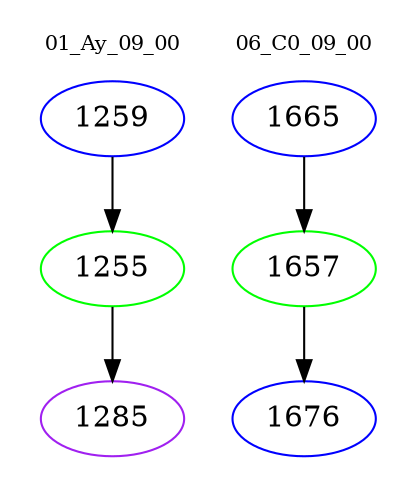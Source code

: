 digraph{
subgraph cluster_0 {
color = white
label = "01_Ay_09_00";
fontsize=10;
T0_1259 [label="1259", color="blue"]
T0_1259 -> T0_1255 [color="black"]
T0_1255 [label="1255", color="green"]
T0_1255 -> T0_1285 [color="black"]
T0_1285 [label="1285", color="purple"]
}
subgraph cluster_1 {
color = white
label = "06_C0_09_00";
fontsize=10;
T1_1665 [label="1665", color="blue"]
T1_1665 -> T1_1657 [color="black"]
T1_1657 [label="1657", color="green"]
T1_1657 -> T1_1676 [color="black"]
T1_1676 [label="1676", color="blue"]
}
}
